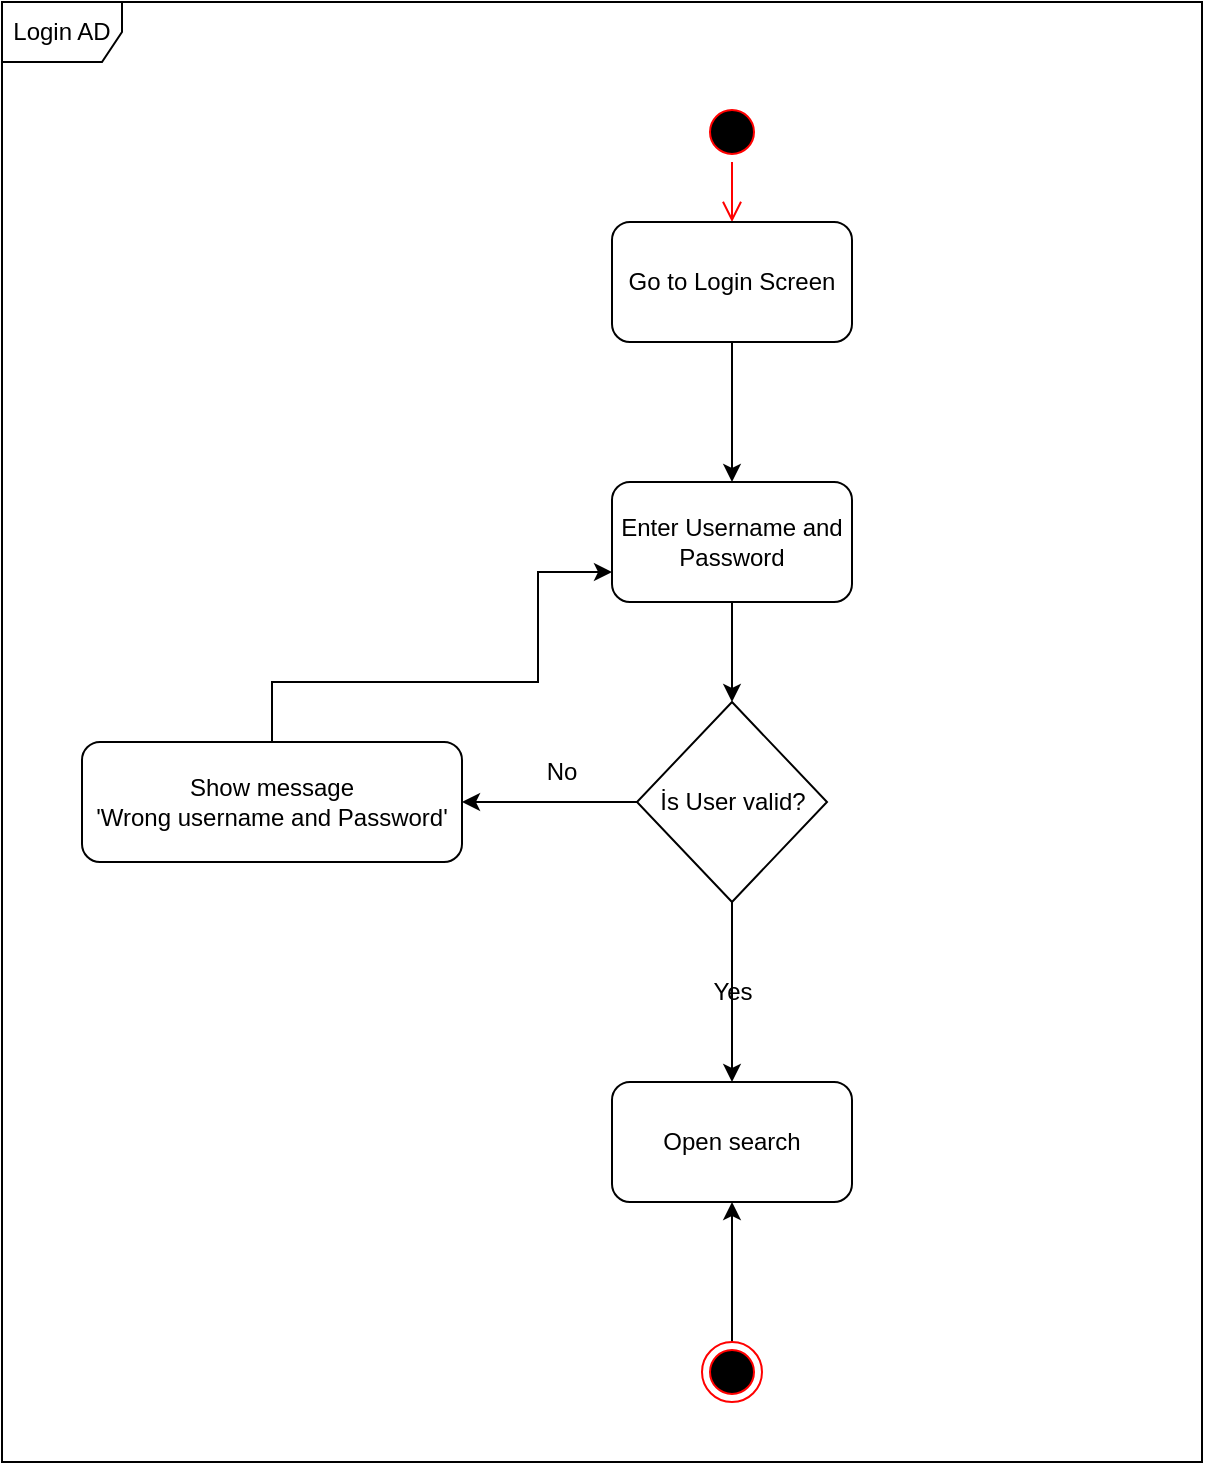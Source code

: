 <mxfile version="20.6.2" type="device"><diagram id="fQQ-auRxojpOj45vPwY9" name="Sayfa -1"><mxGraphModel dx="1420" dy="857" grid="1" gridSize="10" guides="1" tooltips="1" connect="1" arrows="1" fold="1" page="1" pageScale="1" pageWidth="827" pageHeight="1169" math="0" shadow="0"><root><mxCell id="0"/><mxCell id="1" parent="0"/><mxCell id="4H9hFt0hNGG4B-Cm5tL_-4" value="" style="ellipse;html=1;shape=startState;fillColor=#000000;strokeColor=#ff0000;" vertex="1" parent="1"><mxGeometry x="480" y="110" width="30" height="30" as="geometry"/></mxCell><mxCell id="4H9hFt0hNGG4B-Cm5tL_-5" value="" style="edgeStyle=orthogonalEdgeStyle;html=1;verticalAlign=bottom;endArrow=open;endSize=8;strokeColor=#ff0000;rounded=0;entryX=0.5;entryY=0;entryDx=0;entryDy=0;" edge="1" source="4H9hFt0hNGG4B-Cm5tL_-4" parent="1" target="4H9hFt0hNGG4B-Cm5tL_-6"><mxGeometry relative="1" as="geometry"><mxPoint x="495" y="150" as="targetPoint"/></mxGeometry></mxCell><mxCell id="4H9hFt0hNGG4B-Cm5tL_-7" style="edgeStyle=orthogonalEdgeStyle;rounded=0;orthogonalLoop=1;jettySize=auto;html=1;exitX=0.5;exitY=1;exitDx=0;exitDy=0;" edge="1" parent="1" source="4H9hFt0hNGG4B-Cm5tL_-6"><mxGeometry relative="1" as="geometry"><mxPoint x="495" y="300" as="targetPoint"/></mxGeometry></mxCell><mxCell id="4H9hFt0hNGG4B-Cm5tL_-6" value="Go to Login Screen" style="rounded=1;whiteSpace=wrap;html=1;" vertex="1" parent="1"><mxGeometry x="435" y="170" width="120" height="60" as="geometry"/></mxCell><mxCell id="4H9hFt0hNGG4B-Cm5tL_-9" style="edgeStyle=orthogonalEdgeStyle;rounded=0;orthogonalLoop=1;jettySize=auto;html=1;" edge="1" parent="1" source="4H9hFt0hNGG4B-Cm5tL_-8"><mxGeometry relative="1" as="geometry"><mxPoint x="495" y="410" as="targetPoint"/></mxGeometry></mxCell><mxCell id="4H9hFt0hNGG4B-Cm5tL_-8" value="Enter Username and Password" style="rounded=1;whiteSpace=wrap;html=1;" vertex="1" parent="1"><mxGeometry x="435" y="300" width="120" height="60" as="geometry"/></mxCell><mxCell id="4H9hFt0hNGG4B-Cm5tL_-12" style="edgeStyle=orthogonalEdgeStyle;rounded=0;orthogonalLoop=1;jettySize=auto;html=1;exitX=0.5;exitY=1;exitDx=0;exitDy=0;" edge="1" parent="1" source="4H9hFt0hNGG4B-Cm5tL_-11"><mxGeometry relative="1" as="geometry"><mxPoint x="495" y="600" as="targetPoint"/><Array as="points"><mxPoint x="495" y="550"/><mxPoint x="495" y="550"/></Array></mxGeometry></mxCell><mxCell id="4H9hFt0hNGG4B-Cm5tL_-13" style="edgeStyle=orthogonalEdgeStyle;rounded=0;orthogonalLoop=1;jettySize=auto;html=1;exitX=0;exitY=0.5;exitDx=0;exitDy=0;" edge="1" parent="1" source="4H9hFt0hNGG4B-Cm5tL_-11"><mxGeometry relative="1" as="geometry"><mxPoint x="360" y="460" as="targetPoint"/></mxGeometry></mxCell><mxCell id="4H9hFt0hNGG4B-Cm5tL_-11" value="İs User valid?" style="rhombus;whiteSpace=wrap;html=1;" vertex="1" parent="1"><mxGeometry x="447.5" y="410" width="95" height="100" as="geometry"/></mxCell><mxCell id="4H9hFt0hNGG4B-Cm5tL_-14" value="Yes" style="text;html=1;align=center;verticalAlign=middle;resizable=0;points=[];autosize=1;strokeColor=none;fillColor=none;" vertex="1" parent="1"><mxGeometry x="475" y="540" width="40" height="30" as="geometry"/></mxCell><mxCell id="4H9hFt0hNGG4B-Cm5tL_-15" value="No" style="text;html=1;strokeColor=none;fillColor=none;align=center;verticalAlign=middle;whiteSpace=wrap;rounded=0;" vertex="1" parent="1"><mxGeometry x="380" y="430" width="60" height="30" as="geometry"/></mxCell><mxCell id="4H9hFt0hNGG4B-Cm5tL_-16" value="Open search" style="rounded=1;whiteSpace=wrap;html=1;" vertex="1" parent="1"><mxGeometry x="435" y="600" width="120" height="60" as="geometry"/></mxCell><mxCell id="4H9hFt0hNGG4B-Cm5tL_-19" style="edgeStyle=orthogonalEdgeStyle;rounded=0;orthogonalLoop=1;jettySize=auto;html=1;entryX=0;entryY=0.75;entryDx=0;entryDy=0;" edge="1" parent="1" source="4H9hFt0hNGG4B-Cm5tL_-17" target="4H9hFt0hNGG4B-Cm5tL_-8"><mxGeometry relative="1" as="geometry"><mxPoint x="260" y="300" as="targetPoint"/><Array as="points"><mxPoint x="265" y="400"/><mxPoint x="398" y="400"/><mxPoint x="398" y="345"/></Array></mxGeometry></mxCell><mxCell id="4H9hFt0hNGG4B-Cm5tL_-17" value="Show message&lt;br&gt;'Wrong username and Password'" style="rounded=1;whiteSpace=wrap;html=1;" vertex="1" parent="1"><mxGeometry x="170" y="430" width="190" height="60" as="geometry"/></mxCell><mxCell id="4H9hFt0hNGG4B-Cm5tL_-20" value="Login AD" style="shape=umlFrame;whiteSpace=wrap;html=1;" vertex="1" parent="1"><mxGeometry x="130" y="60" width="600" height="730" as="geometry"/></mxCell><mxCell id="4H9hFt0hNGG4B-Cm5tL_-22" style="edgeStyle=orthogonalEdgeStyle;rounded=0;orthogonalLoop=1;jettySize=auto;html=1;entryX=0.5;entryY=1;entryDx=0;entryDy=0;" edge="1" parent="1" source="4H9hFt0hNGG4B-Cm5tL_-21" target="4H9hFt0hNGG4B-Cm5tL_-16"><mxGeometry relative="1" as="geometry"/></mxCell><mxCell id="4H9hFt0hNGG4B-Cm5tL_-21" value="" style="ellipse;html=1;shape=endState;fillColor=#000000;strokeColor=#ff0000;" vertex="1" parent="1"><mxGeometry x="480" y="730" width="30" height="30" as="geometry"/></mxCell></root></mxGraphModel></diagram></mxfile>